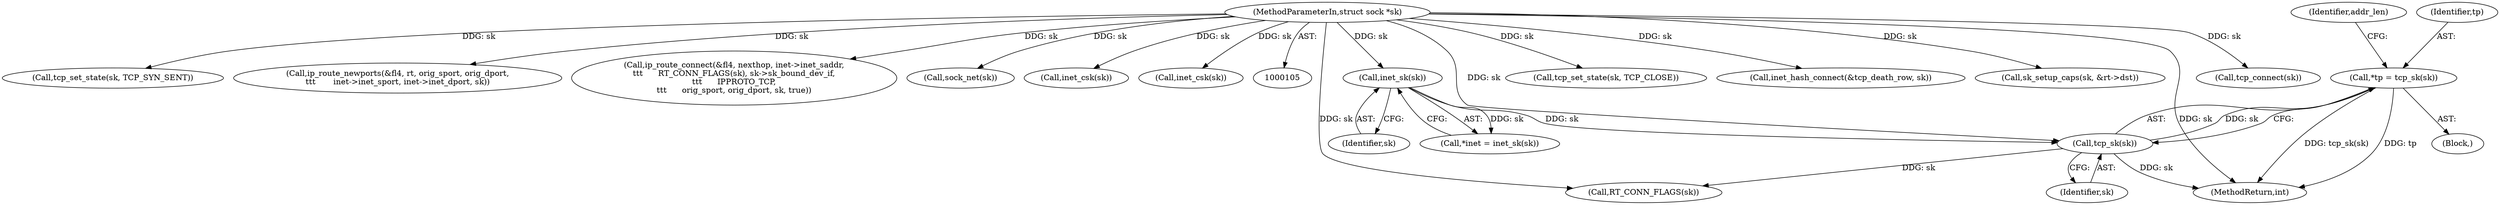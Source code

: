 digraph "0_linux_f6d8bd051c391c1c0458a30b2a7abcd939329259_29@pointer" {
"1000122" [label="(Call,*tp = tcp_sk(sk))"];
"1000124" [label="(Call,tcp_sk(sk))"];
"1000119" [label="(Call,inet_sk(sk))"];
"1000106" [label="(MethodParameterIn,struct sock *sk)"];
"1000503" [label="(Call,tcp_set_state(sk, TCP_CLOSE))"];
"1000122" [label="(Call,*tp = tcp_sk(sk))"];
"1000117" [label="(Call,*inet = inet_sk(sk))"];
"1000109" [label="(Block,)"];
"1000414" [label="(Call,inet_hash_connect(&tcp_death_row, sk))"];
"1000453" [label="(Call,sk_setup_caps(sk, &rt->dst))"];
"1000520" [label="(MethodReturn,int)"];
"1000120" [label="(Identifier,sk)"];
"1000119" [label="(Call,inet_sk(sk))"];
"1000135" [label="(Identifier,addr_len)"];
"1000492" [label="(Call,tcp_connect(sk))"];
"1000409" [label="(Call,tcp_set_state(sk, TCP_SYN_SENT))"];
"1000124" [label="(Call,tcp_sk(sk))"];
"1000125" [label="(Identifier,sk)"];
"1000106" [label="(MethodParameterIn,struct sock *sk)"];
"1000423" [label="(Call,ip_route_newports(&fl4, rt, orig_sport, orig_dport,\n\t\t\t       inet->inet_sport, inet->inet_dport, sk))"];
"1000202" [label="(Call,RT_CONN_FLAGS(sk))"];
"1000195" [label="(Call,ip_route_connect(&fl4, nexthop, inet->inet_saddr,\n\t\t\t      RT_CONN_FLAGS(sk), sk->sk_bound_dev_if,\n\t\t\t      IPPROTO_TCP,\n\t\t\t      orig_sport, orig_dport, sk, true))"];
"1000226" [label="(Call,sock_net(sk))"];
"1000394" [label="(Call,inet_csk(sk))"];
"1000123" [label="(Identifier,tp)"];
"1000384" [label="(Call,inet_csk(sk))"];
"1000122" -> "1000109"  [label="AST: "];
"1000122" -> "1000124"  [label="CFG: "];
"1000123" -> "1000122"  [label="AST: "];
"1000124" -> "1000122"  [label="AST: "];
"1000135" -> "1000122"  [label="CFG: "];
"1000122" -> "1000520"  [label="DDG: tp"];
"1000122" -> "1000520"  [label="DDG: tcp_sk(sk)"];
"1000124" -> "1000122"  [label="DDG: sk"];
"1000124" -> "1000125"  [label="CFG: "];
"1000125" -> "1000124"  [label="AST: "];
"1000124" -> "1000520"  [label="DDG: sk"];
"1000119" -> "1000124"  [label="DDG: sk"];
"1000106" -> "1000124"  [label="DDG: sk"];
"1000124" -> "1000202"  [label="DDG: sk"];
"1000119" -> "1000117"  [label="AST: "];
"1000119" -> "1000120"  [label="CFG: "];
"1000120" -> "1000119"  [label="AST: "];
"1000117" -> "1000119"  [label="CFG: "];
"1000119" -> "1000117"  [label="DDG: sk"];
"1000106" -> "1000119"  [label="DDG: sk"];
"1000106" -> "1000105"  [label="AST: "];
"1000106" -> "1000520"  [label="DDG: sk"];
"1000106" -> "1000202"  [label="DDG: sk"];
"1000106" -> "1000195"  [label="DDG: sk"];
"1000106" -> "1000226"  [label="DDG: sk"];
"1000106" -> "1000384"  [label="DDG: sk"];
"1000106" -> "1000394"  [label="DDG: sk"];
"1000106" -> "1000409"  [label="DDG: sk"];
"1000106" -> "1000414"  [label="DDG: sk"];
"1000106" -> "1000423"  [label="DDG: sk"];
"1000106" -> "1000453"  [label="DDG: sk"];
"1000106" -> "1000492"  [label="DDG: sk"];
"1000106" -> "1000503"  [label="DDG: sk"];
}
